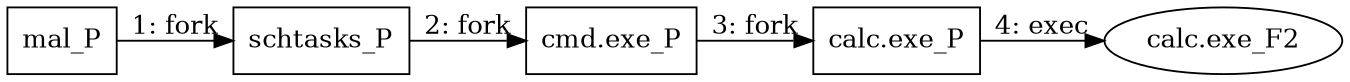 digraph "T1053.005" {
rankdir="LR"
size="9"
fixedsize="false"
splines="true"
nodesep=0.3
ranksep=0
fontsize=10
overlap="scalexy"
engine= "neato"
	"mal_P" [node_type=Process shape=box]
	"schtasks_P" [node_type=Process shape=box]
	"cmd.exe_P" [node_type=Process shape=box]
	"calc.exe_P" [node_type=Process shape=box]
	"calc.exe_F2" [node_type=File shape=ellipse]
	"mal_P" -> "schtasks_P" [label="1: fork"]
	"schtasks_P" -> "cmd.exe_P" [label="2: fork"]
	"cmd.exe_P" -> "calc.exe_P" [label="3: fork"]
	"calc.exe_P" -> "calc.exe_F2" [label="4: exec"]
}
